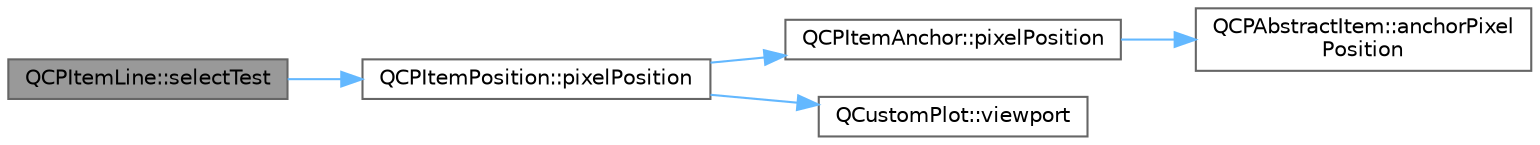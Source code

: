 digraph "QCPItemLine::selectTest"
{
 // LATEX_PDF_SIZE
  bgcolor="transparent";
  edge [fontname=Helvetica,fontsize=10,labelfontname=Helvetica,labelfontsize=10];
  node [fontname=Helvetica,fontsize=10,shape=box,height=0.2,width=0.4];
  rankdir="LR";
  Node1 [label="QCPItemLine::selectTest",height=0.2,width=0.4,color="gray40", fillcolor="grey60", style="filled", fontcolor="black",tooltip=" "];
  Node1 -> Node2 [color="steelblue1",style="solid"];
  Node2 [label="QCPItemPosition::pixelPosition",height=0.2,width=0.4,color="grey40", fillcolor="white", style="filled",URL="$class_q_c_p_item_position.html#a8be9a4787635433edecc75164beb748d",tooltip=" "];
  Node2 -> Node3 [color="steelblue1",style="solid"];
  Node3 [label="QCPItemAnchor::pixelPosition",height=0.2,width=0.4,color="grey40", fillcolor="white", style="filled",URL="$class_q_c_p_item_anchor.html#a06dcfb7220d26eee93eef56ae66582cb",tooltip=" "];
  Node3 -> Node4 [color="steelblue1",style="solid"];
  Node4 [label="QCPAbstractItem::anchorPixel\lPosition",height=0.2,width=0.4,color="grey40", fillcolor="white", style="filled",URL="$class_q_c_p_abstract_item.html#ada5bad4e1196c4fc0d0d12328e24b8f2",tooltip=" "];
  Node2 -> Node5 [color="steelblue1",style="solid"];
  Node5 [label="QCustomPlot::viewport",height=0.2,width=0.4,color="grey40", fillcolor="white", style="filled",URL="$class_q_custom_plot.html#a19842409b18f556b256d05e97fffc670",tooltip=" "];
}
